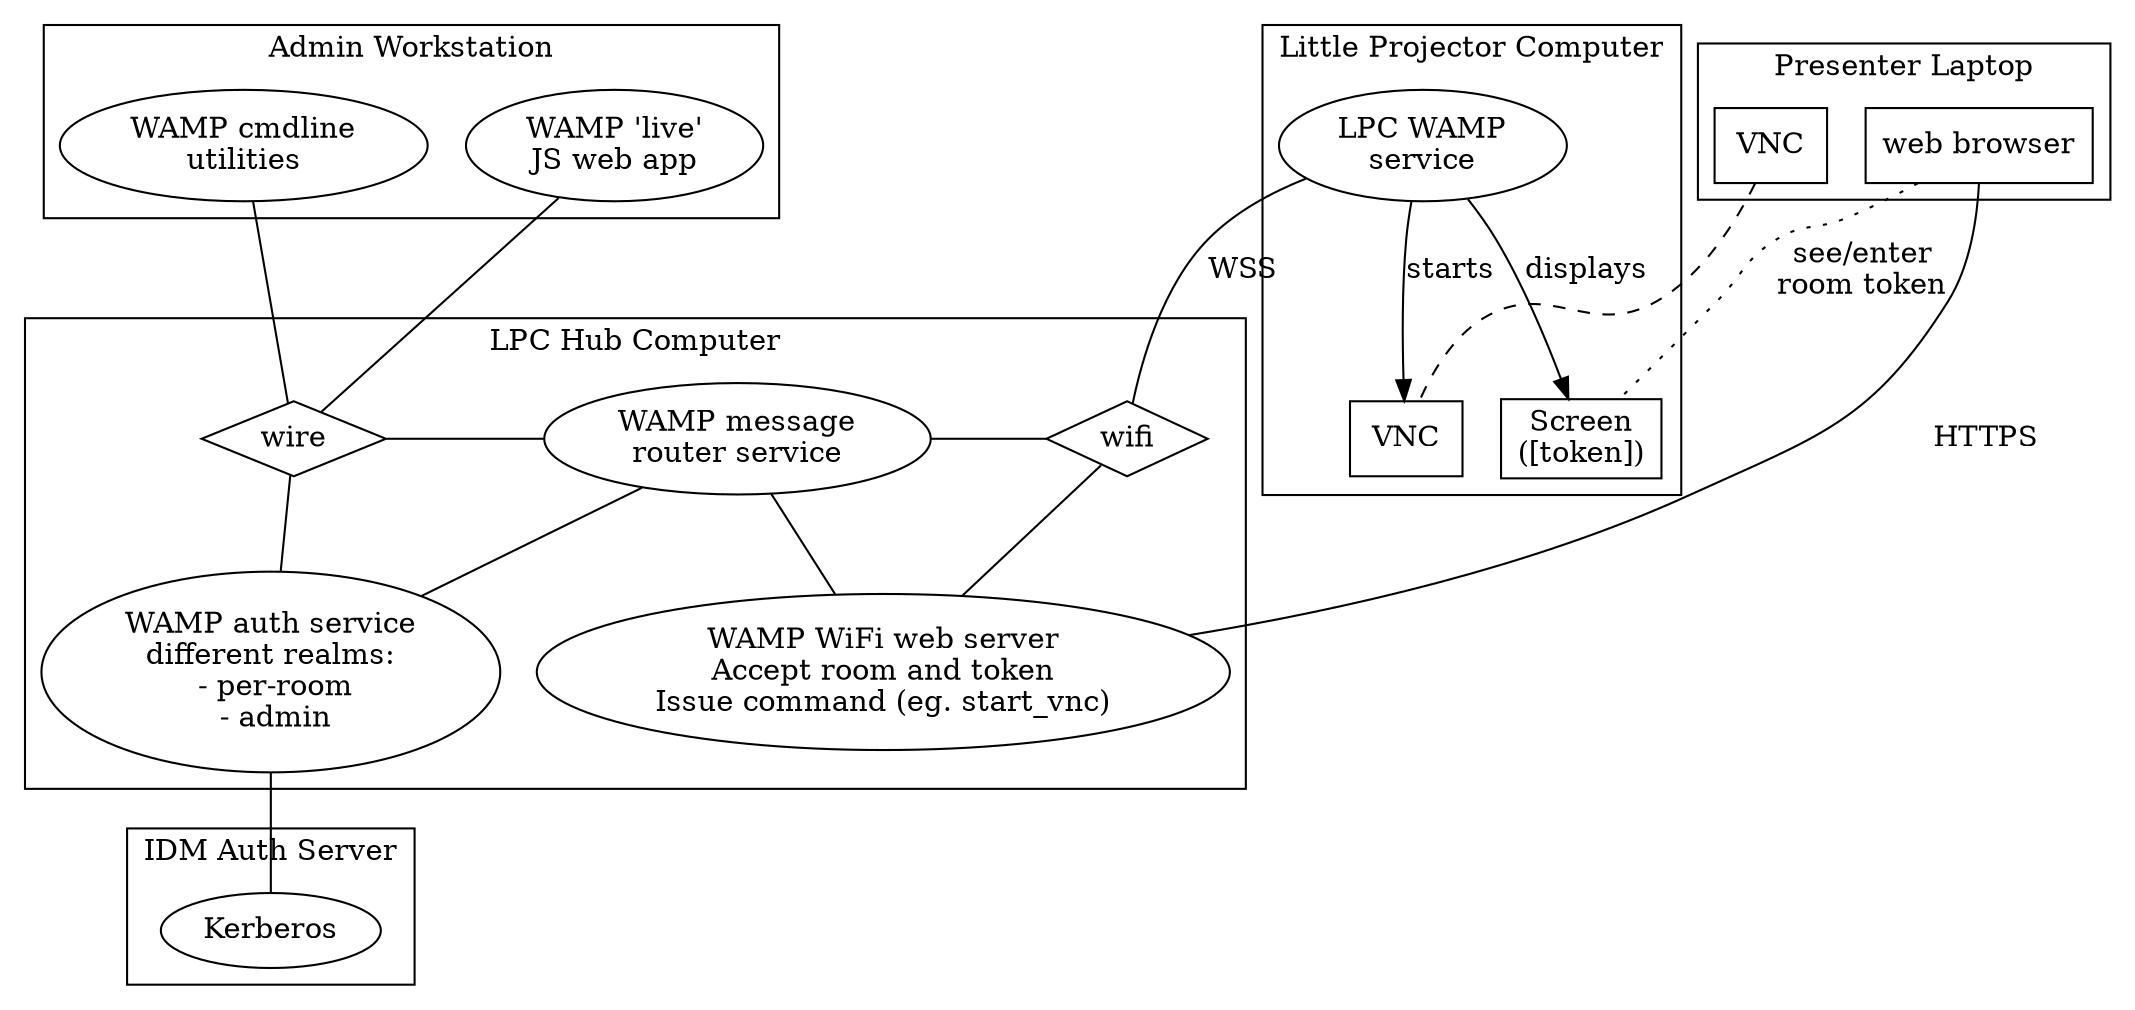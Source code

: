 digraph "G" {
	label="";
	
	edge[arrowhead=none];
	

	subgraph cluster_admin {
		label="Admin Workstation";
		cmdline[label="WAMP cmdline\nutilities"];
		webapp[label="WAMP 'live'\nJS web app"];
	}


	subgraph cluster_hub {
		label="LPC Hub Computer";

		router[label="WAMP message\nrouter service"];
		wifi[shape=diamond,label="wifi"];
		wire[shape=diamond,label="wire"];
	
		{rank=same; wire; router; wifi}
		wire->router->wifi;		

		auth[label="WAMP auth service\ndifferent realms:\n - per-room\n - admin"];
		router->auth;

		wifi_ws[label="WAMP WiFi web server\nAccept room and token\nIssue command (eg. start_vnc)"];
		router->wifi_ws;

	}

	subgraph cluster_lpc {
		label="Little Projector Computer";
		lpcservice[label="LPC WAMP\nservice"];

		screen[shape=box,label="Screen\n([token])"];
		vncserver[shape=box, label="VNC"];
		{rank=same;
			screen;
			vncserver}
		lpcservice->screen[label="displays",arrowhead=normal];
		lpcservice->vncserver[label="starts",arrowhead=normal];
		
	}

	cmdline -> wire;
	webapp -> wire;
	wire -> auth;
	
	lpcservice -> wifi[label="WSS"];
	lpcservice -> wifi[label="",style=invis];

	wifi -> wifi_ws;
	
	subgraph cluster_presenter {
		label="Presenter Laptop";
		browser[shape=box,label="web browser"];
		vncviewer[shape=box,label="VNC"];
		{rank=same;
			browser;
			vncviewer}
	}
	browser -> wifi_ws[label="HTTPS"];
	
	browser -> screen[label="see/enter\nroom token",style=dotted];
	vncviewer -> vncserver[style="dashed"];
	

	subgraph cluster_freeipa {
		krb5[label="Kerberos"];
		label="IDM Auth Server";
	}
	auth->krb5;
	
}
